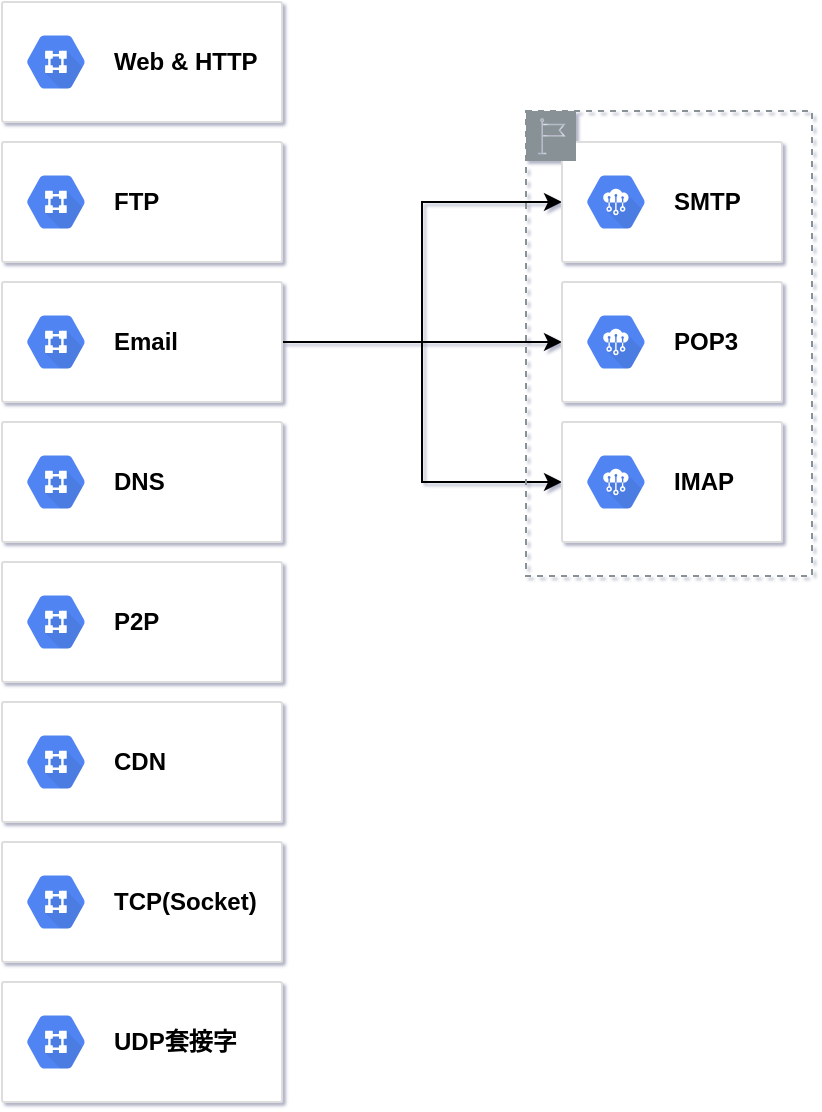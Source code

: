 <mxfile version="15.9.4" type="github">
  <diagram id="S5xVG5WUh5BBWyM_Z4EC" name="第 1 页">
    <mxGraphModel dx="1550" dy="844" grid="1" gridSize="10" guides="1" tooltips="1" connect="1" arrows="1" fold="1" page="1" pageScale="1" pageWidth="827" pageHeight="1169" background="none" math="0" shadow="1">
      <root>
        <mxCell id="0" />
        <mxCell id="1" parent="0" />
        <mxCell id="CVnT-VMFLSRxajPNqLqe-1" value="" style="strokeColor=#dddddd;shadow=0;strokeWidth=1;rounded=1;absoluteArcSize=1;arcSize=2;" parent="1" vertex="1">
          <mxGeometry x="340" y="400" width="140" height="60" as="geometry" />
        </mxCell>
        <mxCell id="CVnT-VMFLSRxajPNqLqe-2" value="&lt;font color=&quot;#000000&quot;&gt;&lt;b&gt;P2P&lt;/b&gt;&lt;/font&gt;" style="sketch=0;dashed=0;connectable=0;html=1;fillColor=#5184F3;strokeColor=none;shape=mxgraph.gcp2.hexIcon;prIcon=virtual_private_cloud;part=1;labelPosition=right;verticalLabelPosition=middle;align=left;verticalAlign=middle;spacingLeft=5;fontColor=#999999;fontSize=12;shadow=0;" parent="CVnT-VMFLSRxajPNqLqe-1" vertex="1">
          <mxGeometry y="0.5" width="44" height="39" relative="1" as="geometry">
            <mxPoint x="5" y="-19.5" as="offset" />
          </mxGeometry>
        </mxCell>
        <mxCell id="CVnT-VMFLSRxajPNqLqe-3" value="" style="strokeColor=#dddddd;shadow=0;strokeWidth=1;rounded=1;absoluteArcSize=1;arcSize=2;" parent="1" vertex="1">
          <mxGeometry x="340" y="470" width="140" height="60" as="geometry" />
        </mxCell>
        <mxCell id="CVnT-VMFLSRxajPNqLqe-4" value="&lt;b&gt;&lt;font color=&quot;#000000&quot;&gt;CDN&lt;/font&gt;&lt;/b&gt;" style="sketch=0;dashed=0;connectable=0;html=1;fillColor=#5184F3;strokeColor=none;shape=mxgraph.gcp2.hexIcon;prIcon=virtual_private_cloud;part=1;labelPosition=right;verticalLabelPosition=middle;align=left;verticalAlign=middle;spacingLeft=5;fontColor=#999999;fontSize=12;shadow=0;" parent="CVnT-VMFLSRxajPNqLqe-3" vertex="1">
          <mxGeometry y="0.5" width="44" height="39" relative="1" as="geometry">
            <mxPoint x="5" y="-19.5" as="offset" />
          </mxGeometry>
        </mxCell>
        <mxCell id="CVnT-VMFLSRxajPNqLqe-5" value="" style="strokeColor=#dddddd;shadow=0;strokeWidth=1;rounded=1;absoluteArcSize=1;arcSize=2;" parent="1" vertex="1">
          <mxGeometry x="340" y="540" width="140" height="60" as="geometry" />
        </mxCell>
        <mxCell id="CVnT-VMFLSRxajPNqLqe-6" value="&lt;b&gt;&lt;font color=&quot;#000000&quot;&gt;TCP(Socket)&lt;/font&gt;&lt;/b&gt;" style="sketch=0;dashed=0;connectable=0;html=1;fillColor=#5184F3;strokeColor=none;shape=mxgraph.gcp2.hexIcon;prIcon=virtual_private_cloud;part=1;labelPosition=right;verticalLabelPosition=middle;align=left;verticalAlign=middle;spacingLeft=5;fontColor=#999999;fontSize=12;shadow=0;" parent="CVnT-VMFLSRxajPNqLqe-5" vertex="1">
          <mxGeometry y="0.5" width="44" height="39" relative="1" as="geometry">
            <mxPoint x="5" y="-19.5" as="offset" />
          </mxGeometry>
        </mxCell>
        <mxCell id="CVnT-VMFLSRxajPNqLqe-7" value="" style="strokeColor=#dddddd;shadow=0;strokeWidth=1;rounded=1;absoluteArcSize=1;arcSize=2;" parent="1" vertex="1">
          <mxGeometry x="340" y="610" width="140" height="60" as="geometry" />
        </mxCell>
        <mxCell id="CVnT-VMFLSRxajPNqLqe-8" value="&lt;b&gt;&lt;font color=&quot;#000000&quot;&gt;UDP套接字&lt;/font&gt;&lt;/b&gt;" style="sketch=0;dashed=0;connectable=0;html=1;fillColor=#5184F3;strokeColor=none;shape=mxgraph.gcp2.hexIcon;prIcon=virtual_private_cloud;part=1;labelPosition=right;verticalLabelPosition=middle;align=left;verticalAlign=middle;spacingLeft=5;fontColor=#999999;fontSize=12;shadow=0;" parent="CVnT-VMFLSRxajPNqLqe-7" vertex="1">
          <mxGeometry y="0.5" width="44" height="39" relative="1" as="geometry">
            <mxPoint x="5" y="-19.5" as="offset" />
          </mxGeometry>
        </mxCell>
        <mxCell id="CVnT-VMFLSRxajPNqLqe-9" value="" style="strokeColor=#dddddd;shadow=0;strokeWidth=1;rounded=1;absoluteArcSize=1;arcSize=2;" parent="1" vertex="1">
          <mxGeometry x="340" y="330" width="140" height="60" as="geometry" />
        </mxCell>
        <mxCell id="CVnT-VMFLSRxajPNqLqe-10" value="&lt;b&gt;&lt;font color=&quot;#000000&quot;&gt;DNS&lt;/font&gt;&lt;/b&gt;" style="sketch=0;dashed=0;connectable=0;html=1;fillColor=#5184F3;strokeColor=none;shape=mxgraph.gcp2.hexIcon;prIcon=virtual_private_cloud;part=1;labelPosition=right;verticalLabelPosition=middle;align=left;verticalAlign=middle;spacingLeft=5;fontColor=#999999;fontSize=12;shadow=0;" parent="CVnT-VMFLSRxajPNqLqe-9" vertex="1">
          <mxGeometry y="0.5" width="44" height="39" relative="1" as="geometry">
            <mxPoint x="5" y="-19.5" as="offset" />
          </mxGeometry>
        </mxCell>
        <mxCell id="jWLnZ7U9rnenn3efdUhJ-9" style="edgeStyle=orthogonalEdgeStyle;rounded=0;orthogonalLoop=1;jettySize=auto;html=1;exitX=1;exitY=0.5;exitDx=0;exitDy=0;fontFamily=Times New Roman;fontSize=13;fontColor=#000000;" edge="1" parent="1" source="CVnT-VMFLSRxajPNqLqe-11" target="jWLnZ7U9rnenn3efdUhJ-3">
          <mxGeometry relative="1" as="geometry" />
        </mxCell>
        <mxCell id="jWLnZ7U9rnenn3efdUhJ-11" style="edgeStyle=orthogonalEdgeStyle;rounded=0;orthogonalLoop=1;jettySize=auto;html=1;exitX=1;exitY=0.5;exitDx=0;exitDy=0;entryX=0;entryY=0.5;entryDx=0;entryDy=0;fontFamily=Times New Roman;fontSize=13;fontColor=#000000;" edge="1" parent="1" source="CVnT-VMFLSRxajPNqLqe-11" target="jWLnZ7U9rnenn3efdUhJ-1">
          <mxGeometry relative="1" as="geometry" />
        </mxCell>
        <mxCell id="jWLnZ7U9rnenn3efdUhJ-13" style="edgeStyle=orthogonalEdgeStyle;rounded=0;orthogonalLoop=1;jettySize=auto;html=1;exitX=1;exitY=0.5;exitDx=0;exitDy=0;entryX=0;entryY=0.5;entryDx=0;entryDy=0;fontFamily=Times New Roman;fontSize=13;fontColor=#000000;" edge="1" parent="1" source="CVnT-VMFLSRxajPNqLqe-11" target="jWLnZ7U9rnenn3efdUhJ-5">
          <mxGeometry relative="1" as="geometry" />
        </mxCell>
        <mxCell id="CVnT-VMFLSRxajPNqLqe-11" value="" style="strokeColor=#dddddd;shadow=0;strokeWidth=1;rounded=1;absoluteArcSize=1;arcSize=2;" parent="1" vertex="1">
          <mxGeometry x="340" y="260" width="140" height="60" as="geometry" />
        </mxCell>
        <mxCell id="CVnT-VMFLSRxajPNqLqe-12" value="&lt;b&gt;&lt;font color=&quot;#000000&quot;&gt;Email&lt;/font&gt;&lt;/b&gt;" style="sketch=0;dashed=0;connectable=0;html=1;fillColor=#5184F3;strokeColor=none;shape=mxgraph.gcp2.hexIcon;prIcon=virtual_private_cloud;part=1;labelPosition=right;verticalLabelPosition=middle;align=left;verticalAlign=middle;spacingLeft=5;fontColor=#999999;fontSize=12;shadow=0;" parent="CVnT-VMFLSRxajPNqLqe-11" vertex="1">
          <mxGeometry y="0.5" width="44" height="39" relative="1" as="geometry">
            <mxPoint x="5" y="-19.5" as="offset" />
          </mxGeometry>
        </mxCell>
        <mxCell id="CVnT-VMFLSRxajPNqLqe-13" value="" style="strokeColor=#dddddd;shadow=0;strokeWidth=1;rounded=1;absoluteArcSize=1;arcSize=2;" parent="1" vertex="1">
          <mxGeometry x="340" y="190" width="140" height="60" as="geometry" />
        </mxCell>
        <mxCell id="CVnT-VMFLSRxajPNqLqe-14" value="&lt;b&gt;&lt;font color=&quot;#000000&quot;&gt;FTP&lt;/font&gt;&lt;/b&gt;" style="sketch=0;dashed=0;connectable=0;html=1;fillColor=#5184F3;strokeColor=none;shape=mxgraph.gcp2.hexIcon;prIcon=virtual_private_cloud;part=1;labelPosition=right;verticalLabelPosition=middle;align=left;verticalAlign=middle;spacingLeft=5;fontColor=#999999;fontSize=12;" parent="CVnT-VMFLSRxajPNqLqe-13" vertex="1">
          <mxGeometry y="0.5" width="44" height="39" relative="1" as="geometry">
            <mxPoint x="5" y="-19.5" as="offset" />
          </mxGeometry>
        </mxCell>
        <mxCell id="CVnT-VMFLSRxajPNqLqe-15" value="" style="strokeColor=#dddddd;shadow=0;strokeWidth=1;rounded=1;absoluteArcSize=1;arcSize=2;fontFamily=Times New Roman;fontSize=13;" parent="1" vertex="1">
          <mxGeometry x="340" y="120" width="140" height="60" as="geometry" />
        </mxCell>
        <mxCell id="CVnT-VMFLSRxajPNqLqe-16" value="&lt;b&gt;&lt;font color=&quot;#000000&quot;&gt;Web &amp;amp; HTTP&lt;/font&gt;&lt;/b&gt;" style="sketch=0;dashed=0;connectable=0;html=1;fillColor=#5184F3;strokeColor=none;shape=mxgraph.gcp2.hexIcon;prIcon=virtual_private_cloud;part=1;labelPosition=right;verticalLabelPosition=middle;align=left;verticalAlign=middle;spacingLeft=5;fontColor=#999999;fontSize=12;" parent="CVnT-VMFLSRxajPNqLqe-15" vertex="1">
          <mxGeometry y="0.5" width="44" height="39" relative="1" as="geometry">
            <mxPoint x="5" y="-19.5" as="offset" />
          </mxGeometry>
        </mxCell>
        <mxCell id="jWLnZ7U9rnenn3efdUhJ-1" value="" style="strokeColor=#dddddd;shadow=0;strokeWidth=1;rounded=1;absoluteArcSize=1;arcSize=2;" vertex="1" parent="1">
          <mxGeometry x="620" y="190" width="110" height="60" as="geometry" />
        </mxCell>
        <mxCell id="jWLnZ7U9rnenn3efdUhJ-2" value="&lt;b&gt;&lt;font color=&quot;#000000&quot;&gt;SMTP&lt;/font&gt;&lt;/b&gt;" style="sketch=0;dashed=0;connectable=0;html=1;fillColor=#5184F3;strokeColor=none;shape=mxgraph.gcp2.hexIcon;prIcon=cloud_iot_core;part=1;labelPosition=right;verticalLabelPosition=middle;align=left;verticalAlign=middle;spacingLeft=5;fontColor=#999999;fontSize=12;" vertex="1" parent="jWLnZ7U9rnenn3efdUhJ-1">
          <mxGeometry y="0.5" width="44" height="39" relative="1" as="geometry">
            <mxPoint x="5" y="-19.5" as="offset" />
          </mxGeometry>
        </mxCell>
        <mxCell id="jWLnZ7U9rnenn3efdUhJ-3" value="" style="strokeColor=#dddddd;shadow=0;strokeWidth=1;rounded=1;absoluteArcSize=1;arcSize=2;" vertex="1" parent="1">
          <mxGeometry x="620" y="260" width="110" height="60" as="geometry" />
        </mxCell>
        <mxCell id="jWLnZ7U9rnenn3efdUhJ-4" value="&lt;b&gt;&lt;font color=&quot;#000000&quot;&gt;POP3&lt;/font&gt;&lt;/b&gt;" style="sketch=0;dashed=0;connectable=0;html=1;fillColor=#5184F3;strokeColor=none;shape=mxgraph.gcp2.hexIcon;prIcon=cloud_iot_core;part=1;labelPosition=right;verticalLabelPosition=middle;align=left;verticalAlign=middle;spacingLeft=5;fontColor=#999999;fontSize=12;" vertex="1" parent="jWLnZ7U9rnenn3efdUhJ-3">
          <mxGeometry y="0.5" width="44" height="39" relative="1" as="geometry">
            <mxPoint x="5" y="-19.5" as="offset" />
          </mxGeometry>
        </mxCell>
        <mxCell id="jWLnZ7U9rnenn3efdUhJ-5" value="" style="strokeColor=#dddddd;shadow=0;strokeWidth=1;rounded=1;absoluteArcSize=1;arcSize=2;" vertex="1" parent="1">
          <mxGeometry x="620" y="330" width="110" height="60" as="geometry" />
        </mxCell>
        <mxCell id="jWLnZ7U9rnenn3efdUhJ-6" value="&lt;b&gt;&lt;font color=&quot;#000000&quot;&gt;IMAP&lt;/font&gt;&lt;/b&gt;" style="sketch=0;dashed=0;connectable=0;html=1;fillColor=#5184F3;strokeColor=none;shape=mxgraph.gcp2.hexIcon;prIcon=cloud_iot_core;part=1;labelPosition=right;verticalLabelPosition=middle;align=left;verticalAlign=middle;spacingLeft=5;fontColor=#999999;fontSize=12;" vertex="1" parent="jWLnZ7U9rnenn3efdUhJ-5">
          <mxGeometry y="0.5" width="44" height="39" relative="1" as="geometry">
            <mxPoint x="5" y="-19.5" as="offset" />
          </mxGeometry>
        </mxCell>
        <mxCell id="jWLnZ7U9rnenn3efdUhJ-14" value="" style="sketch=0;outlineConnect=0;gradientColor=none;html=1;whiteSpace=wrap;fontSize=12;fontStyle=0;shape=mxgraph.aws4.group;grIcon=mxgraph.aws4.group_region;strokeColor=#879196;fillColor=none;verticalAlign=top;align=left;spacingLeft=30;fontColor=#879196;dashed=1;shadow=0;fontFamily=Times New Roman;" vertex="1" parent="1">
          <mxGeometry x="602" y="174.5" width="143" height="232.5" as="geometry" />
        </mxCell>
      </root>
    </mxGraphModel>
  </diagram>
</mxfile>
